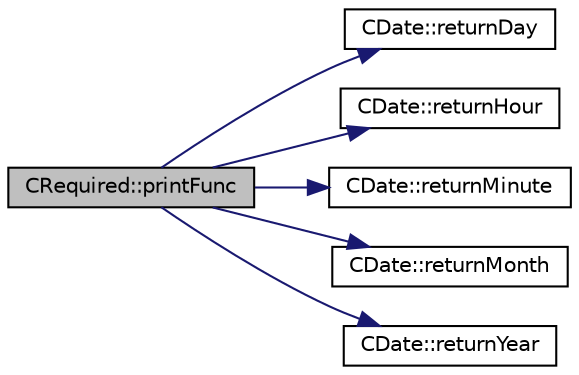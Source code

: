 digraph "CRequired::printFunc"
{
 // LATEX_PDF_SIZE
  edge [fontname="Helvetica",fontsize="10",labelfontname="Helvetica",labelfontsize="10"];
  node [fontname="Helvetica",fontsize="10",shape=record];
  rankdir="LR";
  Node1 [label="CRequired::printFunc",height=0.2,width=0.4,color="black", fillcolor="grey75", style="filled", fontcolor="black",tooltip=" "];
  Node1 -> Node2 [color="midnightblue",fontsize="10",style="solid",fontname="Helvetica"];
  Node2 [label="CDate::returnDay",height=0.2,width=0.4,color="black", fillcolor="white", style="filled",URL="$classCDate.html#af7c92036c14433b1d077143a84ba6080",tooltip=" "];
  Node1 -> Node3 [color="midnightblue",fontsize="10",style="solid",fontname="Helvetica"];
  Node3 [label="CDate::returnHour",height=0.2,width=0.4,color="black", fillcolor="white", style="filled",URL="$classCDate.html#a951105badbde9ebb785cc8fa95ea4ccc",tooltip=" "];
  Node1 -> Node4 [color="midnightblue",fontsize="10",style="solid",fontname="Helvetica"];
  Node4 [label="CDate::returnMinute",height=0.2,width=0.4,color="black", fillcolor="white", style="filled",URL="$classCDate.html#aa1fc90c7c299ae4af98d8a3fe4553cfc",tooltip=" "];
  Node1 -> Node5 [color="midnightblue",fontsize="10",style="solid",fontname="Helvetica"];
  Node5 [label="CDate::returnMonth",height=0.2,width=0.4,color="black", fillcolor="white", style="filled",URL="$classCDate.html#a4e8ecdb2910c366634f2076e9655676e",tooltip=" "];
  Node1 -> Node6 [color="midnightblue",fontsize="10",style="solid",fontname="Helvetica"];
  Node6 [label="CDate::returnYear",height=0.2,width=0.4,color="black", fillcolor="white", style="filled",URL="$classCDate.html#a7123e931276904a7be9e89d11efa51e2",tooltip=" "];
}
